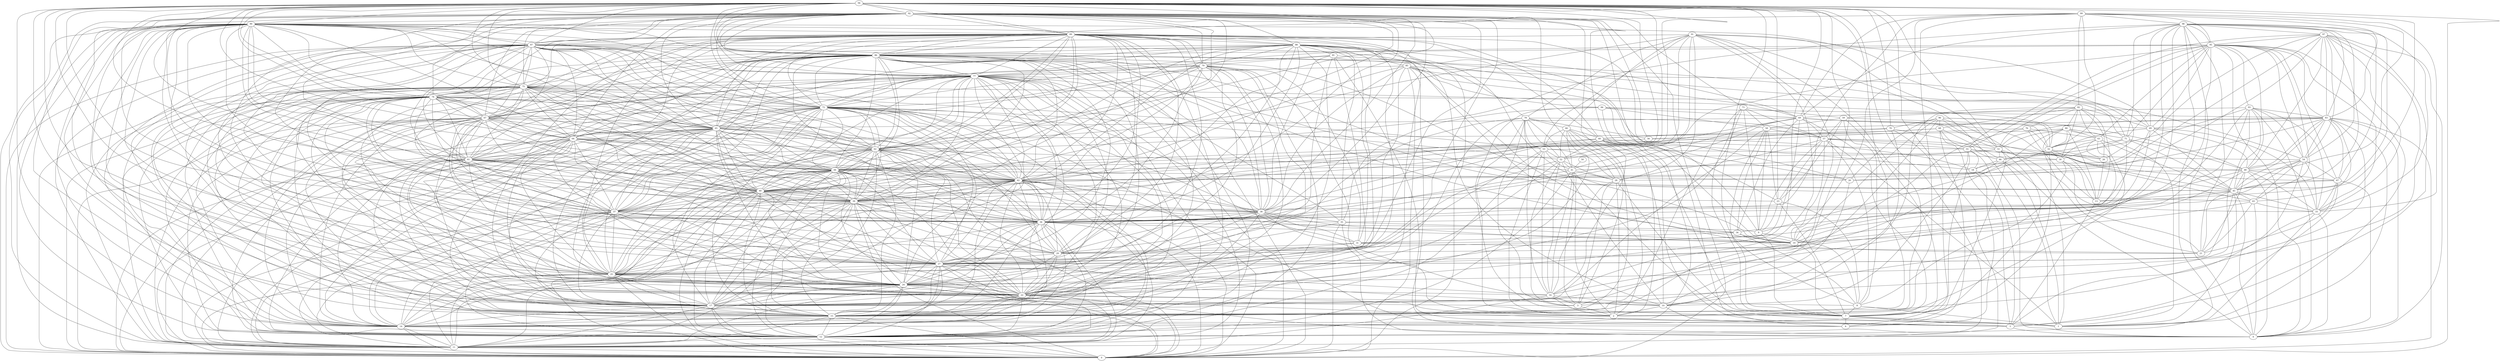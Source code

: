 digraph "sensornet-topology" {
label = "";
rankdir="BT";"0"->"11" [arrowhead = "both"] 
"0"->"12" [arrowhead = "both"] 
"0"->"14" [arrowhead = "both"] 
"0"->"15" [arrowhead = "both"] 
"0"->"17" [arrowhead = "both"] 
"0"->"22" [arrowhead = "both"] 
"0"->"24" [arrowhead = "both"] 
"0"->"25" [arrowhead = "both"] 
"0"->"27" [arrowhead = "both"] 
"0"->"35" [arrowhead = "both"] 
"0"->"36" [arrowhead = "both"] 
"0"->"37" [arrowhead = "both"] 
"0"->"39" [arrowhead = "both"] 
"0"->"40" [arrowhead = "both"] 
"0"->"42" [arrowhead = "both"] 
"0"->"44" [arrowhead = "both"] 
"0"->"61" [arrowhead = "both"] 
"0"->"62" [arrowhead = "both"] 
"0"->"64" [arrowhead = "both"] 
"0"->"65" [arrowhead = "both"] 
"0"->"67" [arrowhead = "both"] 
"0"->"72" [arrowhead = "both"] 
"0"->"74" [arrowhead = "both"] 
"0"->"75" [arrowhead = "both"] 
"0"->"77" [arrowhead = "both"] 
"0"->"83" [arrowhead = "both"] 
"0"->"85" [arrowhead = "both"] 
"0"->"86" [arrowhead = "both"] 
"0"->"87" [arrowhead = "both"] 
"0"->"89" [arrowhead = "both"] 
"0"->"90" [arrowhead = "both"] 
"0"->"92" [arrowhead = "both"] 
"0"->"94" [arrowhead = "both"] 
"1"->"7" [arrowhead = "both"] 
"1"->"8" [arrowhead = "both"] 
"1"->"33" [arrowhead = "both"] 
"1"->"41" [arrowhead = "both"] 
"1"->"44" [arrowhead = "both"] 
"1"->"45" [arrowhead = "both"] 
"1"->"46" [arrowhead = "both"] 
"1"->"57" [arrowhead = "both"] 
"1"->"80" [arrowhead = "both"] 
"1"->"83" [arrowhead = "both"] 
"1"->"91" [arrowhead = "both"] 
"1"->"95" [arrowhead = "both"] 
"1"->"96" [arrowhead = "both"] 
"2"->"3" [arrowhead = "both"] 
"2"->"10" [arrowhead = "both"] 
"2"->"16" [arrowhead = "both"] 
"2"->"22" [arrowhead = "both"] 
"2"->"28" [arrowhead = "both"] 
"2"->"41" [arrowhead = "both"] 
"2"->"53" [arrowhead = "both"] 
"2"->"60" [arrowhead = "both"] 
"2"->"63" [arrowhead = "both"] 
"2"->"66" [arrowhead = "both"] 
"2"->"74" [arrowhead = "both"] 
"2"->"78" [arrowhead = "both"] 
"2"->"79" [arrowhead = "both"] 
"2"->"91" [arrowhead = "both"] 
"2"->"99" [arrowhead = "both"] 
"3"->"16" [arrowhead = "both"] 
"3"->"25" [arrowhead = "both"] 
"3"->"28" [arrowhead = "both"] 
"3"->"41" [arrowhead = "both"] 
"3"->"52" [arrowhead = "both"] 
"3"->"66" [arrowhead = "both"] 
"3"->"78" [arrowhead = "both"] 
"3"->"91" [arrowhead = "both"] 
"3"->"98" [arrowhead = "both"] 
"4"->"5" [arrowhead = "both"] 
"4"->"24" [arrowhead = "both"] 
"4"->"33" [arrowhead = "both"] 
"4"->"35" [arrowhead = "both"] 
"4"->"43" [arrowhead = "both"] 
"4"->"45" [arrowhead = "both"] 
"4"->"46" [arrowhead = "both"] 
"4"->"47" [arrowhead = "both"] 
"4"->"48" [arrowhead = "both"] 
"4"->"55" [arrowhead = "both"] 
"4"->"83" [arrowhead = "both"] 
"4"->"85" [arrowhead = "both"] 
"4"->"93" [arrowhead = "both"] 
"4"->"95" [arrowhead = "both"] 
"4"->"97" [arrowhead = "both"] 
"4"->"98" [arrowhead = "both"] 
"5"->"7" [arrowhead = "both"] 
"5"->"10" [arrowhead = "both"] 
"5"->"13" [arrowhead = "both"] 
"5"->"18" [arrowhead = "both"] 
"5"->"47" [arrowhead = "both"] 
"5"->"54" [arrowhead = "both"] 
"5"->"60" [arrowhead = "both"] 
"5"->"68" [arrowhead = "both"] 
"5"->"75" [arrowhead = "both"] 
"5"->"81" [arrowhead = "both"] 
"5"->"97" [arrowhead = "both"] 
"6"->"7" [arrowhead = "both"] 
"6"->"18" [arrowhead = "both"] 
"6"->"42" [arrowhead = "both"] 
"6"->"68" [arrowhead = "both"] 
"6"->"70" [arrowhead = "both"] 
"6"->"87" [arrowhead = "both"] 
"6"->"92" [arrowhead = "both"] 
"7"->"8" [arrowhead = "both"] 
"7"->"9" [arrowhead = "both"] 
"7"->"19" [arrowhead = "both"] 
"7"->"23" [arrowhead = "both"] 
"7"->"28" [arrowhead = "both"] 
"7"->"32" [arrowhead = "both"] 
"7"->"51" [arrowhead = "both"] 
"7"->"55" [arrowhead = "both"] 
"7"->"58" [arrowhead = "both"] 
"7"->"59" [arrowhead = "both"] 
"7"->"60" [arrowhead = "both"] 
"7"->"69" [arrowhead = "both"] 
"7"->"73" [arrowhead = "both"] 
"7"->"84" [arrowhead = "both"] 
"8"->"9" [arrowhead = "both"] 
"8"->"22" [arrowhead = "both"] 
"8"->"23" [arrowhead = "both"] 
"8"->"30" [arrowhead = "both"] 
"8"->"34" [arrowhead = "both"] 
"8"->"57" [arrowhead = "both"] 
"8"->"59" [arrowhead = "both"] 
"8"->"73" [arrowhead = "both"] 
"9"->"23" [arrowhead = "both"] 
"9"->"32" [arrowhead = "both"] 
"9"->"36" [arrowhead = "both"] 
"9"->"57" [arrowhead = "both"] 
"9"->"58" [arrowhead = "both"] 
"9"->"73" [arrowhead = "both"] 
"9"->"89" [arrowhead = "both"] 
"10"->"16" [arrowhead = "both"] 
"10"->"20" [arrowhead = "both"] 
"10"->"38" [arrowhead = "both"] 
"10"->"39" [arrowhead = "both"] 
"10"->"52" [arrowhead = "both"] 
"10"->"55" [arrowhead = "both"] 
"10"->"66" [arrowhead = "both"] 
"10"->"70" [arrowhead = "both"] 
"10"->"82" [arrowhead = "both"] 
"10"->"88" [arrowhead = "both"] 
"10"->"94" [arrowhead = "both"] 
"11"->"12" [arrowhead = "both"] 
"11"->"14" [arrowhead = "both"] 
"11"->"15" [arrowhead = "both"] 
"11"->"16" [arrowhead = "both"] 
"11"->"17" [arrowhead = "both"] 
"11"->"22" [arrowhead = "both"] 
"11"->"24" [arrowhead = "both"] 
"11"->"25" [arrowhead = "both"] 
"11"->"27" [arrowhead = "both"] 
"11"->"36" [arrowhead = "both"] 
"11"->"37" [arrowhead = "both"] 
"11"->"39" [arrowhead = "both"] 
"11"->"40" [arrowhead = "both"] 
"11"->"42" [arrowhead = "both"] 
"11"->"44" [arrowhead = "both"] 
"11"->"62" [arrowhead = "both"] 
"11"->"64" [arrowhead = "both"] 
"11"->"65" [arrowhead = "both"] 
"11"->"67" [arrowhead = "both"] 
"11"->"72" [arrowhead = "both"] 
"11"->"74" [arrowhead = "both"] 
"11"->"75" [arrowhead = "both"] 
"11"->"77" [arrowhead = "both"] 
"11"->"86" [arrowhead = "both"] 
"11"->"87" [arrowhead = "both"] 
"11"->"89" [arrowhead = "both"] 
"11"->"90" [arrowhead = "both"] 
"11"->"92" [arrowhead = "both"] 
"11"->"94" [arrowhead = "both"] 
"12"->"14" [arrowhead = "both"] 
"12"->"15" [arrowhead = "both"] 
"12"->"17" [arrowhead = "both"] 
"12"->"22" [arrowhead = "both"] 
"12"->"24" [arrowhead = "both"] 
"12"->"25" [arrowhead = "both"] 
"12"->"27" [arrowhead = "both"] 
"12"->"36" [arrowhead = "both"] 
"12"->"37" [arrowhead = "both"] 
"12"->"39" [arrowhead = "both"] 
"12"->"40" [arrowhead = "both"] 
"12"->"41" [arrowhead = "both"] 
"12"->"42" [arrowhead = "both"] 
"12"->"44" [arrowhead = "both"] 
"12"->"53" [arrowhead = "both"] 
"12"->"61" [arrowhead = "both"] 
"12"->"64" [arrowhead = "both"] 
"12"->"65" [arrowhead = "both"] 
"12"->"67" [arrowhead = "both"] 
"12"->"72" [arrowhead = "both"] 
"12"->"74" [arrowhead = "both"] 
"12"->"75" [arrowhead = "both"] 
"12"->"77" [arrowhead = "both"] 
"12"->"86" [arrowhead = "both"] 
"12"->"87" [arrowhead = "both"] 
"12"->"89" [arrowhead = "both"] 
"12"->"90" [arrowhead = "both"] 
"12"->"92" [arrowhead = "both"] 
"12"->"94" [arrowhead = "both"] 
"12"->"98" [arrowhead = "both"] 
"13"->"26" [arrowhead = "both"] 
"13"->"30" [arrowhead = "both"] 
"13"->"32" [arrowhead = "both"] 
"13"->"45" [arrowhead = "both"] 
"13"->"76" [arrowhead = "both"] 
"13"->"80" [arrowhead = "both"] 
"13"->"82" [arrowhead = "both"] 
"13"->"94" [arrowhead = "both"] 
"14"->"15" [arrowhead = "both"] 
"14"->"17" [arrowhead = "both"] 
"14"->"22" [arrowhead = "both"] 
"14"->"24" [arrowhead = "both"] 
"14"->"25" [arrowhead = "both"] 
"14"->"27" [arrowhead = "both"] 
"14"->"36" [arrowhead = "both"] 
"14"->"37" [arrowhead = "both"] 
"14"->"39" [arrowhead = "both"] 
"14"->"40" [arrowhead = "both"] 
"14"->"42" [arrowhead = "both"] 
"14"->"44" [arrowhead = "both"] 
"14"->"51" [arrowhead = "both"] 
"14"->"61" [arrowhead = "both"] 
"14"->"62" [arrowhead = "both"] 
"14"->"65" [arrowhead = "both"] 
"14"->"67" [arrowhead = "both"] 
"14"->"72" [arrowhead = "both"] 
"14"->"74" [arrowhead = "both"] 
"14"->"75" [arrowhead = "both"] 
"14"->"77" [arrowhead = "both"] 
"14"->"86" [arrowhead = "both"] 
"14"->"87" [arrowhead = "both"] 
"14"->"89" [arrowhead = "both"] 
"14"->"90" [arrowhead = "both"] 
"14"->"92" [arrowhead = "both"] 
"14"->"94" [arrowhead = "both"] 
"15"->"17" [arrowhead = "both"] 
"15"->"19" [arrowhead = "both"] 
"15"->"22" [arrowhead = "both"] 
"15"->"24" [arrowhead = "both"] 
"15"->"25" [arrowhead = "both"] 
"15"->"27" [arrowhead = "both"] 
"15"->"29" [arrowhead = "both"] 
"15"->"36" [arrowhead = "both"] 
"15"->"37" [arrowhead = "both"] 
"15"->"38" [arrowhead = "both"] 
"15"->"39" [arrowhead = "both"] 
"15"->"40" [arrowhead = "both"] 
"15"->"42" [arrowhead = "both"] 
"15"->"44" [arrowhead = "both"] 
"15"->"61" [arrowhead = "both"] 
"15"->"62" [arrowhead = "both"] 
"15"->"64" [arrowhead = "both"] 
"15"->"67" [arrowhead = "both"] 
"15"->"72" [arrowhead = "both"] 
"15"->"73" [arrowhead = "both"] 
"15"->"74" [arrowhead = "both"] 
"15"->"75" [arrowhead = "both"] 
"15"->"77" [arrowhead = "both"] 
"15"->"79" [arrowhead = "both"] 
"15"->"83" [arrowhead = "both"] 
"15"->"86" [arrowhead = "both"] 
"15"->"87" [arrowhead = "both"] 
"15"->"88" [arrowhead = "both"] 
"15"->"89" [arrowhead = "both"] 
"15"->"90" [arrowhead = "both"] 
"15"->"92" [arrowhead = "both"] 
"15"->"94" [arrowhead = "both"] 
"16"->"24" [arrowhead = "both"] 
"16"->"27" [arrowhead = "both"] 
"16"->"28" [arrowhead = "both"] 
"16"->"41" [arrowhead = "both"] 
"16"->"52" [arrowhead = "both"] 
"16"->"53" [arrowhead = "both"] 
"16"->"60" [arrowhead = "both"] 
"16"->"78" [arrowhead = "both"] 
"16"->"91" [arrowhead = "both"] 
"16"->"98" [arrowhead = "both"] 
"17"->"22" [arrowhead = "both"] 
"17"->"24" [arrowhead = "both"] 
"17"->"25" [arrowhead = "both"] 
"17"->"27" [arrowhead = "both"] 
"17"->"29" [arrowhead = "both"] 
"17"->"36" [arrowhead = "both"] 
"17"->"37" [arrowhead = "both"] 
"17"->"39" [arrowhead = "both"] 
"17"->"40" [arrowhead = "both"] 
"17"->"42" [arrowhead = "both"] 
"17"->"44" [arrowhead = "both"] 
"17"->"58" [arrowhead = "both"] 
"17"->"61" [arrowhead = "both"] 
"17"->"62" [arrowhead = "both"] 
"17"->"64" [arrowhead = "both"] 
"17"->"65" [arrowhead = "both"] 
"17"->"72" [arrowhead = "both"] 
"17"->"74" [arrowhead = "both"] 
"17"->"75" [arrowhead = "both"] 
"17"->"77" [arrowhead = "both"] 
"17"->"78" [arrowhead = "both"] 
"17"->"79" [arrowhead = "both"] 
"17"->"86" [arrowhead = "both"] 
"17"->"87" [arrowhead = "both"] 
"17"->"89" [arrowhead = "both"] 
"17"->"90" [arrowhead = "both"] 
"17"->"92" [arrowhead = "both"] 
"17"->"93" [arrowhead = "both"] 
"17"->"94" [arrowhead = "both"] 
"17"->"96" [arrowhead = "both"] 
"18"->"30" [arrowhead = "both"] 
"18"->"46" [arrowhead = "both"] 
"18"->"55" [arrowhead = "both"] 
"18"->"56" [arrowhead = "both"] 
"18"->"85" [arrowhead = "both"] 
"19"->"34" [arrowhead = "both"] 
"19"->"36" [arrowhead = "both"] 
"19"->"38" [arrowhead = "both"] 
"19"->"43" [arrowhead = "both"] 
"19"->"48" [arrowhead = "both"] 
"19"->"49" [arrowhead = "both"] 
"19"->"57" [arrowhead = "both"] 
"19"->"63" [arrowhead = "both"] 
"19"->"65" [arrowhead = "both"] 
"19"->"84" [arrowhead = "both"] 
"19"->"86" [arrowhead = "both"] 
"19"->"88" [arrowhead = "both"] 
"19"->"93" [arrowhead = "both"] 
"19"->"96" [arrowhead = "both"] 
"19"->"99" [arrowhead = "both"] 
"20"->"44" [arrowhead = "both"] 
"20"->"46" [arrowhead = "both"] 
"20"->"60" [arrowhead = "both"] 
"20"->"89" [arrowhead = "both"] 
"20"->"96" [arrowhead = "both"] 
"20"->"97" [arrowhead = "both"] 
"21"->"30" [arrowhead = "both"] 
"21"->"31" [arrowhead = "both"] 
"21"->"43" [arrowhead = "both"] 
"21"->"45" [arrowhead = "both"] 
"21"->"47" [arrowhead = "both"] 
"21"->"48" [arrowhead = "both"] 
"21"->"80" [arrowhead = "both"] 
"21"->"81" [arrowhead = "both"] 
"21"->"98" [arrowhead = "both"] 
"22"->"24" [arrowhead = "both"] 
"22"->"25" [arrowhead = "both"] 
"22"->"27" [arrowhead = "both"] 
"22"->"29" [arrowhead = "both"] 
"22"->"31" [arrowhead = "both"] 
"22"->"36" [arrowhead = "both"] 
"22"->"37" [arrowhead = "both"] 
"22"->"38" [arrowhead = "both"] 
"22"->"39" [arrowhead = "both"] 
"22"->"40" [arrowhead = "both"] 
"22"->"42" [arrowhead = "both"] 
"22"->"44" [arrowhead = "both"] 
"22"->"52" [arrowhead = "both"] 
"22"->"61" [arrowhead = "both"] 
"22"->"62" [arrowhead = "both"] 
"22"->"64" [arrowhead = "both"] 
"22"->"65" [arrowhead = "both"] 
"22"->"67" [arrowhead = "both"] 
"22"->"74" [arrowhead = "both"] 
"22"->"75" [arrowhead = "both"] 
"22"->"77" [arrowhead = "both"] 
"22"->"79" [arrowhead = "both"] 
"22"->"81" [arrowhead = "both"] 
"22"->"86" [arrowhead = "both"] 
"22"->"87" [arrowhead = "both"] 
"22"->"88" [arrowhead = "both"] 
"22"->"89" [arrowhead = "both"] 
"22"->"90" [arrowhead = "both"] 
"22"->"92" [arrowhead = "both"] 
"22"->"94" [arrowhead = "both"] 
"23"->"40" [arrowhead = "both"] 
"23"->"57" [arrowhead = "both"] 
"23"->"58" [arrowhead = "both"] 
"23"->"59" [arrowhead = "both"] 
"23"->"85" [arrowhead = "both"] 
"23"->"94" [arrowhead = "both"] 
"24"->"25" [arrowhead = "both"] 
"24"->"27" [arrowhead = "both"] 
"24"->"36" [arrowhead = "both"] 
"24"->"37" [arrowhead = "both"] 
"24"->"38" [arrowhead = "both"] 
"24"->"39" [arrowhead = "both"] 
"24"->"40" [arrowhead = "both"] 
"24"->"42" [arrowhead = "both"] 
"24"->"44" [arrowhead = "both"] 
"24"->"61" [arrowhead = "both"] 
"24"->"62" [arrowhead = "both"] 
"24"->"64" [arrowhead = "both"] 
"24"->"65" [arrowhead = "both"] 
"24"->"67" [arrowhead = "both"] 
"24"->"72" [arrowhead = "both"] 
"24"->"75" [arrowhead = "both"] 
"24"->"77" [arrowhead = "both"] 
"24"->"86" [arrowhead = "both"] 
"24"->"87" [arrowhead = "both"] 
"24"->"89" [arrowhead = "both"] 
"24"->"90" [arrowhead = "both"] 
"24"->"92" [arrowhead = "both"] 
"24"->"94" [arrowhead = "both"] 
"24"->"97" [arrowhead = "both"] 
"25"->"27" [arrowhead = "both"] 
"25"->"36" [arrowhead = "both"] 
"25"->"37" [arrowhead = "both"] 
"25"->"39" [arrowhead = "both"] 
"25"->"40" [arrowhead = "both"] 
"25"->"42" [arrowhead = "both"] 
"25"->"44" [arrowhead = "both"] 
"25"->"53" [arrowhead = "both"] 
"25"->"61" [arrowhead = "both"] 
"25"->"62" [arrowhead = "both"] 
"25"->"64" [arrowhead = "both"] 
"25"->"65" [arrowhead = "both"] 
"25"->"67" [arrowhead = "both"] 
"25"->"72" [arrowhead = "both"] 
"25"->"74" [arrowhead = "both"] 
"25"->"76" [arrowhead = "both"] 
"25"->"77" [arrowhead = "both"] 
"25"->"78" [arrowhead = "both"] 
"25"->"86" [arrowhead = "both"] 
"25"->"87" [arrowhead = "both"] 
"25"->"89" [arrowhead = "both"] 
"25"->"90" [arrowhead = "both"] 
"25"->"92" [arrowhead = "both"] 
"25"->"94" [arrowhead = "both"] 
"26"->"32" [arrowhead = "both"] 
"26"->"57" [arrowhead = "both"] 
"26"->"63" [arrowhead = "both"] 
"26"->"82" [arrowhead = "both"] 
"26"->"90" [arrowhead = "both"] 
"27"->"29" [arrowhead = "both"] 
"27"->"33" [arrowhead = "both"] 
"27"->"35" [arrowhead = "both"] 
"27"->"36" [arrowhead = "both"] 
"27"->"37" [arrowhead = "both"] 
"27"->"39" [arrowhead = "both"] 
"27"->"40" [arrowhead = "both"] 
"27"->"42" [arrowhead = "both"] 
"27"->"44" [arrowhead = "both"] 
"27"->"45" [arrowhead = "both"] 
"27"->"52" [arrowhead = "both"] 
"27"->"61" [arrowhead = "both"] 
"27"->"62" [arrowhead = "both"] 
"27"->"64" [arrowhead = "both"] 
"27"->"65" [arrowhead = "both"] 
"27"->"67" [arrowhead = "both"] 
"27"->"72" [arrowhead = "both"] 
"27"->"74" [arrowhead = "both"] 
"27"->"75" [arrowhead = "both"] 
"27"->"79" [arrowhead = "both"] 
"27"->"80" [arrowhead = "both"] 
"27"->"85" [arrowhead = "both"] 
"27"->"86" [arrowhead = "both"] 
"27"->"87" [arrowhead = "both"] 
"27"->"89" [arrowhead = "both"] 
"27"->"90" [arrowhead = "both"] 
"27"->"92" [arrowhead = "both"] 
"27"->"94" [arrowhead = "both"] 
"28"->"41" [arrowhead = "both"] 
"28"->"52" [arrowhead = "both"] 
"28"->"53" [arrowhead = "both"] 
"28"->"57" [arrowhead = "both"] 
"28"->"66" [arrowhead = "both"] 
"28"->"83" [arrowhead = "both"] 
"28"->"91" [arrowhead = "both"] 
"29"->"31" [arrowhead = "both"] 
"29"->"36" [arrowhead = "both"] 
"29"->"38" [arrowhead = "both"] 
"29"->"39" [arrowhead = "both"] 
"29"->"42" [arrowhead = "both"] 
"29"->"65" [arrowhead = "both"] 
"29"->"67" [arrowhead = "both"] 
"29"->"69" [arrowhead = "both"] 
"29"->"72" [arrowhead = "both"] 
"29"->"77" [arrowhead = "both"] 
"29"->"81" [arrowhead = "both"] 
"29"->"86" [arrowhead = "both"] 
"29"->"88" [arrowhead = "both"] 
"29"->"89" [arrowhead = "both"] 
"29"->"92" [arrowhead = "both"] 
"29"->"95" [arrowhead = "both"] 
"30"->"32" [arrowhead = "both"] 
"30"->"53" [arrowhead = "both"] 
"30"->"63" [arrowhead = "both"] 
"30"->"71" [arrowhead = "both"] 
"30"->"82" [arrowhead = "both"] 
"31"->"34" [arrowhead = "both"] 
"31"->"38" [arrowhead = "both"] 
"31"->"71" [arrowhead = "both"] 
"31"->"72" [arrowhead = "both"] 
"31"->"79" [arrowhead = "both"] 
"31"->"88" [arrowhead = "both"] 
"32"->"49" [arrowhead = "both"] 
"32"->"59" [arrowhead = "both"] 
"32"->"63" [arrowhead = "both"] 
"32"->"75" [arrowhead = "both"] 
"32"->"76" [arrowhead = "both"] 
"32"->"80" [arrowhead = "both"] 
"32"->"96" [arrowhead = "both"] 
"32"->"99" [arrowhead = "both"] 
"33"->"43" [arrowhead = "both"] 
"33"->"45" [arrowhead = "both"] 
"33"->"47" [arrowhead = "both"] 
"33"->"48" [arrowhead = "both"] 
"33"->"49" [arrowhead = "both"] 
"33"->"51" [arrowhead = "both"] 
"33"->"54" [arrowhead = "both"] 
"33"->"93" [arrowhead = "both"] 
"33"->"95" [arrowhead = "both"] 
"33"->"97" [arrowhead = "both"] 
"33"->"98" [arrowhead = "both"] 
"33"->"99" [arrowhead = "both"] 
"34"->"35" [arrowhead = "both"] 
"34"->"58" [arrowhead = "both"] 
"34"->"69" [arrowhead = "both"] 
"34"->"85" [arrowhead = "both"] 
"34"->"93" [arrowhead = "both"] 
"35"->"38" [arrowhead = "both"] 
"35"->"54" [arrowhead = "both"] 
"35"->"77" [arrowhead = "both"] 
"35"->"84" [arrowhead = "both"] 
"35"->"88" [arrowhead = "both"] 
"35"->"90" [arrowhead = "both"] 
"36"->"37" [arrowhead = "both"] 
"36"->"38" [arrowhead = "both"] 
"36"->"39" [arrowhead = "both"] 
"36"->"40" [arrowhead = "both"] 
"36"->"41" [arrowhead = "both"] 
"36"->"42" [arrowhead = "both"] 
"36"->"44" [arrowhead = "both"] 
"36"->"45" [arrowhead = "both"] 
"36"->"49" [arrowhead = "both"] 
"36"->"61" [arrowhead = "both"] 
"36"->"62" [arrowhead = "both"] 
"36"->"64" [arrowhead = "both"] 
"36"->"65" [arrowhead = "both"] 
"36"->"67" [arrowhead = "both"] 
"36"->"69" [arrowhead = "both"] 
"36"->"72" [arrowhead = "both"] 
"36"->"74" [arrowhead = "both"] 
"36"->"75" [arrowhead = "both"] 
"36"->"77" [arrowhead = "both"] 
"36"->"79" [arrowhead = "both"] 
"36"->"87" [arrowhead = "both"] 
"36"->"88" [arrowhead = "both"] 
"36"->"89" [arrowhead = "both"] 
"36"->"90" [arrowhead = "both"] 
"36"->"92" [arrowhead = "both"] 
"36"->"94" [arrowhead = "both"] 
"36"->"99" [arrowhead = "both"] 
"37"->"39" [arrowhead = "both"] 
"37"->"40" [arrowhead = "both"] 
"37"->"42" [arrowhead = "both"] 
"37"->"44" [arrowhead = "both"] 
"37"->"48" [arrowhead = "both"] 
"37"->"61" [arrowhead = "both"] 
"37"->"62" [arrowhead = "both"] 
"37"->"64" [arrowhead = "both"] 
"37"->"65" [arrowhead = "both"] 
"37"->"67" [arrowhead = "both"] 
"37"->"72" [arrowhead = "both"] 
"37"->"74" [arrowhead = "both"] 
"37"->"75" [arrowhead = "both"] 
"37"->"77" [arrowhead = "both"] 
"37"->"86" [arrowhead = "both"] 
"37"->"89" [arrowhead = "both"] 
"37"->"90" [arrowhead = "both"] 
"37"->"92" [arrowhead = "both"] 
"37"->"94" [arrowhead = "both"] 
"38"->"39" [arrowhead = "both"] 
"38"->"40" [arrowhead = "both"] 
"38"->"42" [arrowhead = "both"] 
"38"->"60" [arrowhead = "both"] 
"38"->"65" [arrowhead = "both"] 
"38"->"69" [arrowhead = "both"] 
"38"->"72" [arrowhead = "both"] 
"38"->"74" [arrowhead = "both"] 
"38"->"79" [arrowhead = "both"] 
"38"->"81" [arrowhead = "both"] 
"38"->"85" [arrowhead = "both"] 
"38"->"86" [arrowhead = "both"] 
"38"->"89" [arrowhead = "both"] 
"38"->"92" [arrowhead = "both"] 
"39"->"40" [arrowhead = "both"] 
"39"->"42" [arrowhead = "both"] 
"39"->"44" [arrowhead = "both"] 
"39"->"60" [arrowhead = "both"] 
"39"->"61" [arrowhead = "both"] 
"39"->"62" [arrowhead = "both"] 
"39"->"64" [arrowhead = "both"] 
"39"->"65" [arrowhead = "both"] 
"39"->"67" [arrowhead = "both"] 
"39"->"72" [arrowhead = "both"] 
"39"->"74" [arrowhead = "both"] 
"39"->"75" [arrowhead = "both"] 
"39"->"77" [arrowhead = "both"] 
"39"->"79" [arrowhead = "both"] 
"39"->"86" [arrowhead = "both"] 
"39"->"87" [arrowhead = "both"] 
"39"->"88" [arrowhead = "both"] 
"39"->"90" [arrowhead = "both"] 
"39"->"92" [arrowhead = "both"] 
"39"->"94" [arrowhead = "both"] 
"40"->"42" [arrowhead = "both"] 
"40"->"44" [arrowhead = "both"] 
"40"->"61" [arrowhead = "both"] 
"40"->"62" [arrowhead = "both"] 
"40"->"64" [arrowhead = "both"] 
"40"->"65" [arrowhead = "both"] 
"40"->"67" [arrowhead = "both"] 
"40"->"69" [arrowhead = "both"] 
"40"->"72" [arrowhead = "both"] 
"40"->"74" [arrowhead = "both"] 
"40"->"75" [arrowhead = "both"] 
"40"->"77" [arrowhead = "both"] 
"40"->"86" [arrowhead = "both"] 
"40"->"87" [arrowhead = "both"] 
"40"->"88" [arrowhead = "both"] 
"40"->"89" [arrowhead = "both"] 
"40"->"92" [arrowhead = "both"] 
"40"->"94" [arrowhead = "both"] 
"41"->"50" [arrowhead = "both"] 
"41"->"51" [arrowhead = "both"] 
"41"->"52" [arrowhead = "both"] 
"41"->"53" [arrowhead = "both"] 
"41"->"62" [arrowhead = "both"] 
"41"->"66" [arrowhead = "both"] 
"41"->"78" [arrowhead = "both"] 
"41"->"91" [arrowhead = "both"] 
"42"->"44" [arrowhead = "both"] 
"42"->"48" [arrowhead = "both"] 
"42"->"56" [arrowhead = "both"] 
"42"->"61" [arrowhead = "both"] 
"42"->"62" [arrowhead = "both"] 
"42"->"64" [arrowhead = "both"] 
"42"->"65" [arrowhead = "both"] 
"42"->"67" [arrowhead = "both"] 
"42"->"72" [arrowhead = "both"] 
"42"->"74" [arrowhead = "both"] 
"42"->"75" [arrowhead = "both"] 
"42"->"77" [arrowhead = "both"] 
"42"->"79" [arrowhead = "both"] 
"42"->"85" [arrowhead = "both"] 
"42"->"86" [arrowhead = "both"] 
"42"->"87" [arrowhead = "both"] 
"42"->"88" [arrowhead = "both"] 
"42"->"89" [arrowhead = "both"] 
"42"->"90" [arrowhead = "both"] 
"42"->"94" [arrowhead = "both"] 
"42"->"97" [arrowhead = "both"] 
"43"->"45" [arrowhead = "both"] 
"43"->"54" [arrowhead = "both"] 
"43"->"69" [arrowhead = "both"] 
"43"->"83" [arrowhead = "both"] 
"43"->"87" [arrowhead = "both"] 
"43"->"95" [arrowhead = "both"] 
"44"->"51" [arrowhead = "both"] 
"44"->"61" [arrowhead = "both"] 
"44"->"62" [arrowhead = "both"] 
"44"->"64" [arrowhead = "both"] 
"44"->"65" [arrowhead = "both"] 
"44"->"67" [arrowhead = "both"] 
"44"->"70" [arrowhead = "both"] 
"44"->"72" [arrowhead = "both"] 
"44"->"74" [arrowhead = "both"] 
"44"->"75" [arrowhead = "both"] 
"44"->"76" [arrowhead = "both"] 
"44"->"77" [arrowhead = "both"] 
"44"->"86" [arrowhead = "both"] 
"44"->"87" [arrowhead = "both"] 
"44"->"89" [arrowhead = "both"] 
"44"->"90" [arrowhead = "both"] 
"44"->"92" [arrowhead = "both"] 
"44"->"97" [arrowhead = "both"] 
"45"->"47" [arrowhead = "both"] 
"45"->"48" [arrowhead = "both"] 
"45"->"49" [arrowhead = "both"] 
"45"->"51" [arrowhead = "both"] 
"45"->"54" [arrowhead = "both"] 
"45"->"63" [arrowhead = "both"] 
"45"->"71" [arrowhead = "both"] 
"45"->"77" [arrowhead = "both"] 
"45"->"83" [arrowhead = "both"] 
"45"->"86" [arrowhead = "both"] 
"45"->"93" [arrowhead = "both"] 
"45"->"97" [arrowhead = "both"] 
"45"->"98" [arrowhead = "both"] 
"46"->"51" [arrowhead = "both"] 
"46"->"68" [arrowhead = "both"] 
"46"->"70" [arrowhead = "both"] 
"46"->"71" [arrowhead = "both"] 
"46"->"93" [arrowhead = "both"] 
"47"->"48" [arrowhead = "both"] 
"47"->"54" [arrowhead = "both"] 
"47"->"55" [arrowhead = "both"] 
"47"->"83" [arrowhead = "both"] 
"47"->"95" [arrowhead = "both"] 
"47"->"98" [arrowhead = "both"] 
"48"->"49" [arrowhead = "both"] 
"48"->"54" [arrowhead = "both"] 
"48"->"69" [arrowhead = "both"] 
"48"->"71" [arrowhead = "both"] 
"48"->"83" [arrowhead = "both"] 
"48"->"95" [arrowhead = "both"] 
"48"->"96" [arrowhead = "both"] 
"48"->"97" [arrowhead = "both"] 
"48"->"99" [arrowhead = "both"] 
"49"->"69" [arrowhead = "both"] 
"49"->"82" [arrowhead = "both"] 
"49"->"83" [arrowhead = "both"] 
"49"->"86" [arrowhead = "both"] 
"49"->"91" [arrowhead = "both"] 
"49"->"95" [arrowhead = "both"] 
"49"->"98" [arrowhead = "both"] 
"51"->"57" [arrowhead = "both"] 
"51"->"80" [arrowhead = "both"] 
"51"->"83" [arrowhead = "both"] 
"51"->"91" [arrowhead = "both"] 
"51"->"94" [arrowhead = "both"] 
"51"->"95" [arrowhead = "both"] 
"51"->"96" [arrowhead = "both"] 
"52"->"53" [arrowhead = "both"] 
"52"->"60" [arrowhead = "both"] 
"52"->"66" [arrowhead = "both"] 
"52"->"72" [arrowhead = "both"] 
"52"->"78" [arrowhead = "both"] 
"52"->"91" [arrowhead = "both"] 
"52"->"95" [arrowhead = "both"] 
"53"->"66" [arrowhead = "both"] 
"53"->"75" [arrowhead = "both"] 
"53"->"78" [arrowhead = "both"] 
"53"->"91" [arrowhead = "both"] 
"54"->"55" [arrowhead = "both"] 
"54"->"83" [arrowhead = "both"] 
"54"->"85" [arrowhead = "both"] 
"54"->"93" [arrowhead = "both"] 
"54"->"95" [arrowhead = "both"] 
"54"->"97" [arrowhead = "both"] 
"54"->"98" [arrowhead = "both"] 
"55"->"57" [arrowhead = "both"] 
"55"->"60" [arrowhead = "both"] 
"55"->"68" [arrowhead = "both"] 
"55"->"95" [arrowhead = "both"] 
"55"->"97" [arrowhead = "both"] 
"56"->"68" [arrowhead = "both"] 
"56"->"78" [arrowhead = "both"] 
"56"->"92" [arrowhead = "both"] 
"57"->"58" [arrowhead = "both"] 
"57"->"59" [arrowhead = "both"] 
"57"->"69" [arrowhead = "both"] 
"57"->"73" [arrowhead = "both"] 
"57"->"78" [arrowhead = "both"] 
"58"->"59" [arrowhead = "both"] 
"58"->"73" [arrowhead = "both"] 
"58"->"83" [arrowhead = "both"] 
"58"->"84" [arrowhead = "both"] 
"59"->"73" [arrowhead = "both"] 
"59"->"82" [arrowhead = "both"] 
"60"->"66" [arrowhead = "both"] 
"60"->"68" [arrowhead = "both"] 
"60"->"70" [arrowhead = "both"] 
"60"->"88" [arrowhead = "both"] 
"60"->"89" [arrowhead = "both"] 
"61"->"62" [arrowhead = "both"] 
"61"->"64" [arrowhead = "both"] 
"61"->"65" [arrowhead = "both"] 
"61"->"67" [arrowhead = "both"] 
"61"->"72" [arrowhead = "both"] 
"61"->"74" [arrowhead = "both"] 
"61"->"75" [arrowhead = "both"] 
"61"->"77" [arrowhead = "both"] 
"61"->"86" [arrowhead = "both"] 
"61"->"87" [arrowhead = "both"] 
"61"->"89" [arrowhead = "both"] 
"61"->"90" [arrowhead = "both"] 
"61"->"92" [arrowhead = "both"] 
"61"->"94" [arrowhead = "both"] 
"62"->"64" [arrowhead = "both"] 
"62"->"65" [arrowhead = "both"] 
"62"->"67" [arrowhead = "both"] 
"62"->"72" [arrowhead = "both"] 
"62"->"74" [arrowhead = "both"] 
"62"->"75" [arrowhead = "both"] 
"62"->"77" [arrowhead = "both"] 
"62"->"86" [arrowhead = "both"] 
"62"->"87" [arrowhead = "both"] 
"62"->"89" [arrowhead = "both"] 
"62"->"90" [arrowhead = "both"] 
"62"->"91" [arrowhead = "both"] 
"62"->"92" [arrowhead = "both"] 
"62"->"94" [arrowhead = "both"] 
"62"->"98" [arrowhead = "both"] 
"63"->"76" [arrowhead = "both"] 
"63"->"80" [arrowhead = "both"] 
"63"->"82" [arrowhead = "both"] 
"63"->"95" [arrowhead = "both"] 
"64"->"65" [arrowhead = "both"] 
"64"->"67" [arrowhead = "both"] 
"64"->"72" [arrowhead = "both"] 
"64"->"74" [arrowhead = "both"] 
"64"->"75" [arrowhead = "both"] 
"64"->"77" [arrowhead = "both"] 
"64"->"80" [arrowhead = "both"] 
"64"->"86" [arrowhead = "both"] 
"64"->"87" [arrowhead = "both"] 
"64"->"89" [arrowhead = "both"] 
"64"->"90" [arrowhead = "both"] 
"64"->"92" [arrowhead = "both"] 
"64"->"94" [arrowhead = "both"] 
"65"->"67" [arrowhead = "both"] 
"65"->"69" [arrowhead = "both"] 
"65"->"72" [arrowhead = "both"] 
"65"->"74" [arrowhead = "both"] 
"65"->"75" [arrowhead = "both"] 
"65"->"77" [arrowhead = "both"] 
"65"->"79" [arrowhead = "both"] 
"65"->"86" [arrowhead = "both"] 
"65"->"87" [arrowhead = "both"] 
"65"->"88" [arrowhead = "both"] 
"65"->"89" [arrowhead = "both"] 
"65"->"90" [arrowhead = "both"] 
"65"->"92" [arrowhead = "both"] 
"65"->"94" [arrowhead = "both"] 
"66"->"78" [arrowhead = "both"] 
"66"->"91" [arrowhead = "both"] 
"67"->"72" [arrowhead = "both"] 
"67"->"74" [arrowhead = "both"] 
"67"->"75" [arrowhead = "both"] 
"67"->"77" [arrowhead = "both"] 
"67"->"79" [arrowhead = "both"] 
"67"->"86" [arrowhead = "both"] 
"67"->"87" [arrowhead = "both"] 
"67"->"89" [arrowhead = "both"] 
"67"->"90" [arrowhead = "both"] 
"67"->"92" [arrowhead = "both"] 
"67"->"94" [arrowhead = "both"] 
"68"->"82" [arrowhead = "both"] 
"68"->"96" [arrowhead = "both"] 
"69"->"84" [arrowhead = "both"] 
"69"->"86" [arrowhead = "both"] 
"69"->"88" [arrowhead = "both"] 
"69"->"93" [arrowhead = "both"] 
"69"->"98" [arrowhead = "both"] 
"69"->"99" [arrowhead = "both"] 
"70"->"94" [arrowhead = "both"] 
"70"->"96" [arrowhead = "both"] 
"71"->"74" [arrowhead = "both"] 
"71"->"80" [arrowhead = "both"] 
"71"->"81" [arrowhead = "both"] 
"71"->"95" [arrowhead = "both"] 
"71"->"98" [arrowhead = "both"] 
"72"->"74" [arrowhead = "both"] 
"72"->"75" [arrowhead = "both"] 
"72"->"77" [arrowhead = "both"] 
"72"->"79" [arrowhead = "both"] 
"72"->"81" [arrowhead = "both"] 
"72"->"86" [arrowhead = "both"] 
"72"->"87" [arrowhead = "both"] 
"72"->"88" [arrowhead = "both"] 
"72"->"89" [arrowhead = "both"] 
"72"->"90" [arrowhead = "both"] 
"72"->"92" [arrowhead = "both"] 
"72"->"94" [arrowhead = "both"] 
"73"->"92" [arrowhead = "both"] 
"74"->"75" [arrowhead = "both"] 
"74"->"77" [arrowhead = "both"] 
"74"->"86" [arrowhead = "both"] 
"74"->"87" [arrowhead = "both"] 
"74"->"88" [arrowhead = "both"] 
"74"->"89" [arrowhead = "both"] 
"74"->"90" [arrowhead = "both"] 
"74"->"92" [arrowhead = "both"] 
"74"->"94" [arrowhead = "both"] 
"75"->"77" [arrowhead = "both"] 
"75"->"86" [arrowhead = "both"] 
"75"->"87" [arrowhead = "both"] 
"75"->"89" [arrowhead = "both"] 
"75"->"90" [arrowhead = "both"] 
"75"->"92" [arrowhead = "both"] 
"75"->"94" [arrowhead = "both"] 
"76"->"82" [arrowhead = "both"] 
"77"->"79" [arrowhead = "both"] 
"77"->"85" [arrowhead = "both"] 
"77"->"86" [arrowhead = "both"] 
"77"->"87" [arrowhead = "both"] 
"77"->"89" [arrowhead = "both"] 
"77"->"90" [arrowhead = "both"] 
"77"->"92" [arrowhead = "both"] 
"77"->"94" [arrowhead = "both"] 
"77"->"95" [arrowhead = "both"] 
"78"->"87" [arrowhead = "both"] 
"78"->"91" [arrowhead = "both"] 
"79"->"81" [arrowhead = "both"] 
"79"->"86" [arrowhead = "both"] 
"79"->"88" [arrowhead = "both"] 
"79"->"89" [arrowhead = "both"] 
"79"->"92" [arrowhead = "both"] 
"80"->"82" [arrowhead = "both"] 
"81"->"88" [arrowhead = "both"] 
"82"->"99" [arrowhead = "both"] 
"83"->"84" [arrowhead = "both"] 
"83"->"93" [arrowhead = "both"] 
"83"->"95" [arrowhead = "both"] 
"83"->"97" [arrowhead = "both"] 
"83"->"98" [arrowhead = "both"] 
"83"->"99" [arrowhead = "both"] 
"84"->"85" [arrowhead = "both"] 
"85"->"88" [arrowhead = "both"] 
"86"->"87" [arrowhead = "both"] 
"86"->"88" [arrowhead = "both"] 
"86"->"89" [arrowhead = "both"] 
"86"->"90" [arrowhead = "both"] 
"86"->"92" [arrowhead = "both"] 
"86"->"94" [arrowhead = "both"] 
"86"->"95" [arrowhead = "both"] 
"86"->"99" [arrowhead = "both"] 
"87"->"89" [arrowhead = "both"] 
"87"->"90" [arrowhead = "both"] 
"87"->"91" [arrowhead = "both"] 
"87"->"92" [arrowhead = "both"] 
"87"->"94" [arrowhead = "both"] 
"88"->"89" [arrowhead = "both"] 
"88"->"90" [arrowhead = "both"] 
"88"->"92" [arrowhead = "both"] 
"89"->"90" [arrowhead = "both"] 
"89"->"92" [arrowhead = "both"] 
"89"->"94" [arrowhead = "both"] 
"90"->"92" [arrowhead = "both"] 
"90"->"94" [arrowhead = "both"] 
"92"->"94" [arrowhead = "both"] 
"93"->"95" [arrowhead = "both"] 
"95"->"97" [arrowhead = "both"] 
"95"->"98" [arrowhead = "both"] 
"95"->"99" [arrowhead = "both"] 
"97"->"98" [arrowhead = "both"] 
"98"->"99" [arrowhead = "both"] 
}
